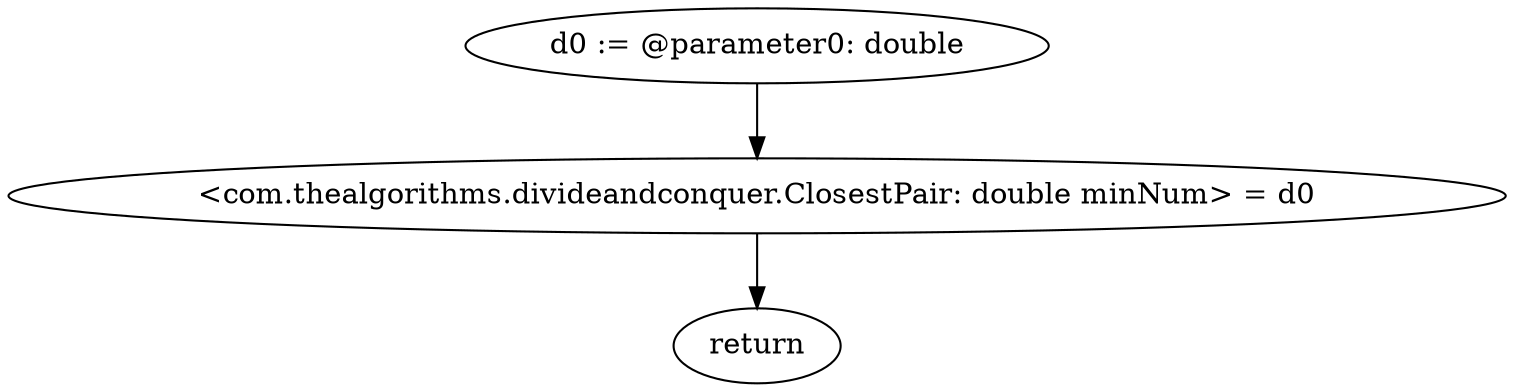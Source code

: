 digraph "unitGraph" {
    "d0 := @parameter0: double"
    "<com.thealgorithms.divideandconquer.ClosestPair: double minNum> = d0"
    "return"
    "d0 := @parameter0: double"->"<com.thealgorithms.divideandconquer.ClosestPair: double minNum> = d0";
    "<com.thealgorithms.divideandconquer.ClosestPair: double minNum> = d0"->"return";
}
